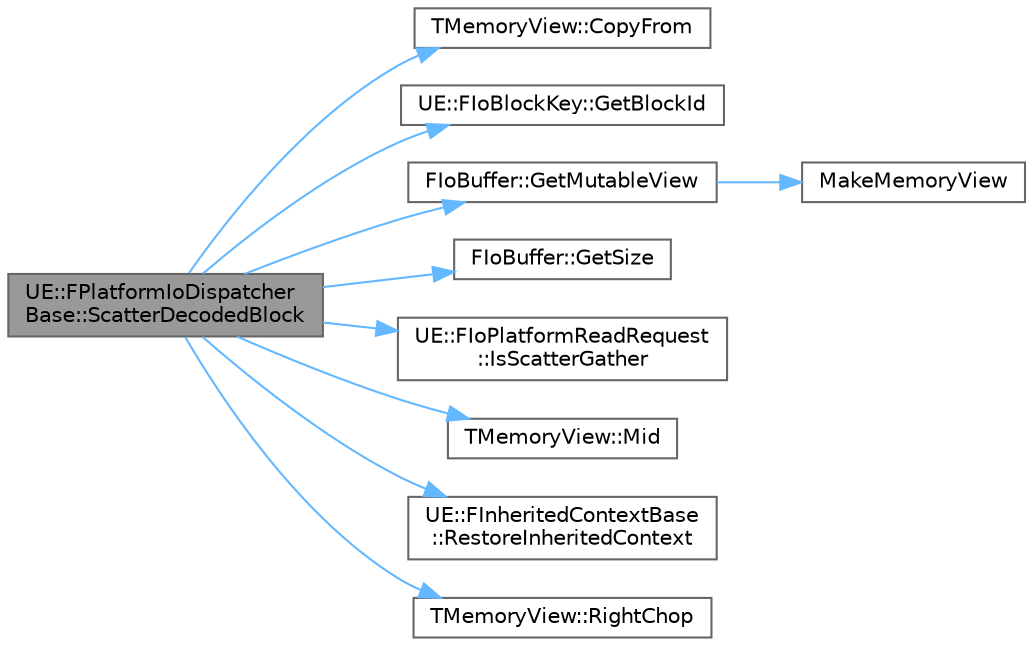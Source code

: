 digraph "UE::FPlatformIoDispatcherBase::ScatterDecodedBlock"
{
 // INTERACTIVE_SVG=YES
 // LATEX_PDF_SIZE
  bgcolor="transparent";
  edge [fontname=Helvetica,fontsize=10,labelfontname=Helvetica,labelfontsize=10];
  node [fontname=Helvetica,fontsize=10,shape=box,height=0.2,width=0.4];
  rankdir="LR";
  Node1 [id="Node000001",label="UE::FPlatformIoDispatcher\lBase::ScatterDecodedBlock",height=0.2,width=0.4,color="gray40", fillcolor="grey60", style="filled", fontcolor="black",tooltip=" "];
  Node1 -> Node2 [id="edge1_Node000001_Node000002",color="steelblue1",style="solid",tooltip=" "];
  Node2 [id="Node000002",label="TMemoryView::CopyFrom",height=0.2,width=0.4,color="grey40", fillcolor="white", style="filled",URL="$d9/dc5/classTMemoryView.html#ad1e866ad46ae1f1b1e38280f9d08aa83",tooltip="Copies bytes from the input view into this view, and returns the remainder of this view."];
  Node1 -> Node3 [id="edge2_Node000001_Node000003",color="steelblue1",style="solid",tooltip=" "];
  Node3 [id="Node000003",label="UE::FIoBlockKey::GetBlockId",height=0.2,width=0.4,color="grey40", fillcolor="white", style="filled",URL="$d8/d05/structUE_1_1FIoBlockKey.html#a8664b1f1fe973870e6e396788ffa3800",tooltip=" "];
  Node1 -> Node4 [id="edge3_Node000001_Node000004",color="steelblue1",style="solid",tooltip=" "];
  Node4 [id="Node000004",label="FIoBuffer::GetMutableView",height=0.2,width=0.4,color="grey40", fillcolor="white", style="filled",URL="$d2/dd8/classFIoBuffer.html#a0979d14b469cb9d6e878e02ba26e875d",tooltip=" "];
  Node4 -> Node5 [id="edge4_Node000004_Node000005",color="steelblue1",style="solid",tooltip=" "];
  Node5 [id="Node000005",label="MakeMemoryView",height=0.2,width=0.4,color="grey40", fillcolor="white", style="filled",URL="$db/d99/MemoryView_8h.html#a3f29c29614c21c76fac21d51295c1543",tooltip="Make a non-owning mutable view of Size bytes starting at Data."];
  Node1 -> Node6 [id="edge5_Node000001_Node000006",color="steelblue1",style="solid",tooltip=" "];
  Node6 [id="Node000006",label="FIoBuffer::GetSize",height=0.2,width=0.4,color="grey40", fillcolor="white", style="filled",URL="$d2/dd8/classFIoBuffer.html#aa29e891103f0f08198562467e9869dc9",tooltip=" "];
  Node1 -> Node7 [id="edge6_Node000001_Node000007",color="steelblue1",style="solid",tooltip=" "];
  Node7 [id="Node000007",label="UE::FIoPlatformReadRequest\l::IsScatterGather",height=0.2,width=0.4,color="grey40", fillcolor="white", style="filled",URL="$d8/dda/structUE_1_1FIoPlatformReadRequest.html#a4617af5c36bf07bcff10164a43ad1eae",tooltip=" "];
  Node1 -> Node8 [id="edge7_Node000001_Node000008",color="steelblue1",style="solid",tooltip=" "];
  Node8 [id="Node000008",label="TMemoryView::Mid",height=0.2,width=0.4,color="grey40", fillcolor="white", style="filled",URL="$d9/dc5/classTMemoryView.html#a72c82bb270276b4f1192ea49f4d28a0f",tooltip="Returns the middle part of the view by taking up to the given number of bytes from the given position..."];
  Node1 -> Node9 [id="edge8_Node000001_Node000009",color="steelblue1",style="solid",tooltip=" "];
  Node9 [id="Node000009",label="UE::FInheritedContextBase\l::RestoreInheritedContext",height=0.2,width=0.4,color="grey40", fillcolor="white", style="filled",URL="$dc/d16/classUE_1_1FInheritedContextBase.html#a2e7f2280ea5c42a8a09965cdbdaa90c2",tooltip=" "];
  Node1 -> Node10 [id="edge9_Node000001_Node000010",color="steelblue1",style="solid",tooltip=" "];
  Node10 [id="Node000010",label="TMemoryView::RightChop",height=0.2,width=0.4,color="grey40", fillcolor="white", style="filled",URL="$d9/dc5/classTMemoryView.html#a06a67055d0a770a7b33cc43b27542f0b",tooltip="Returns the right-most part of the view by chopping the given number of bytes from the left."];
}
